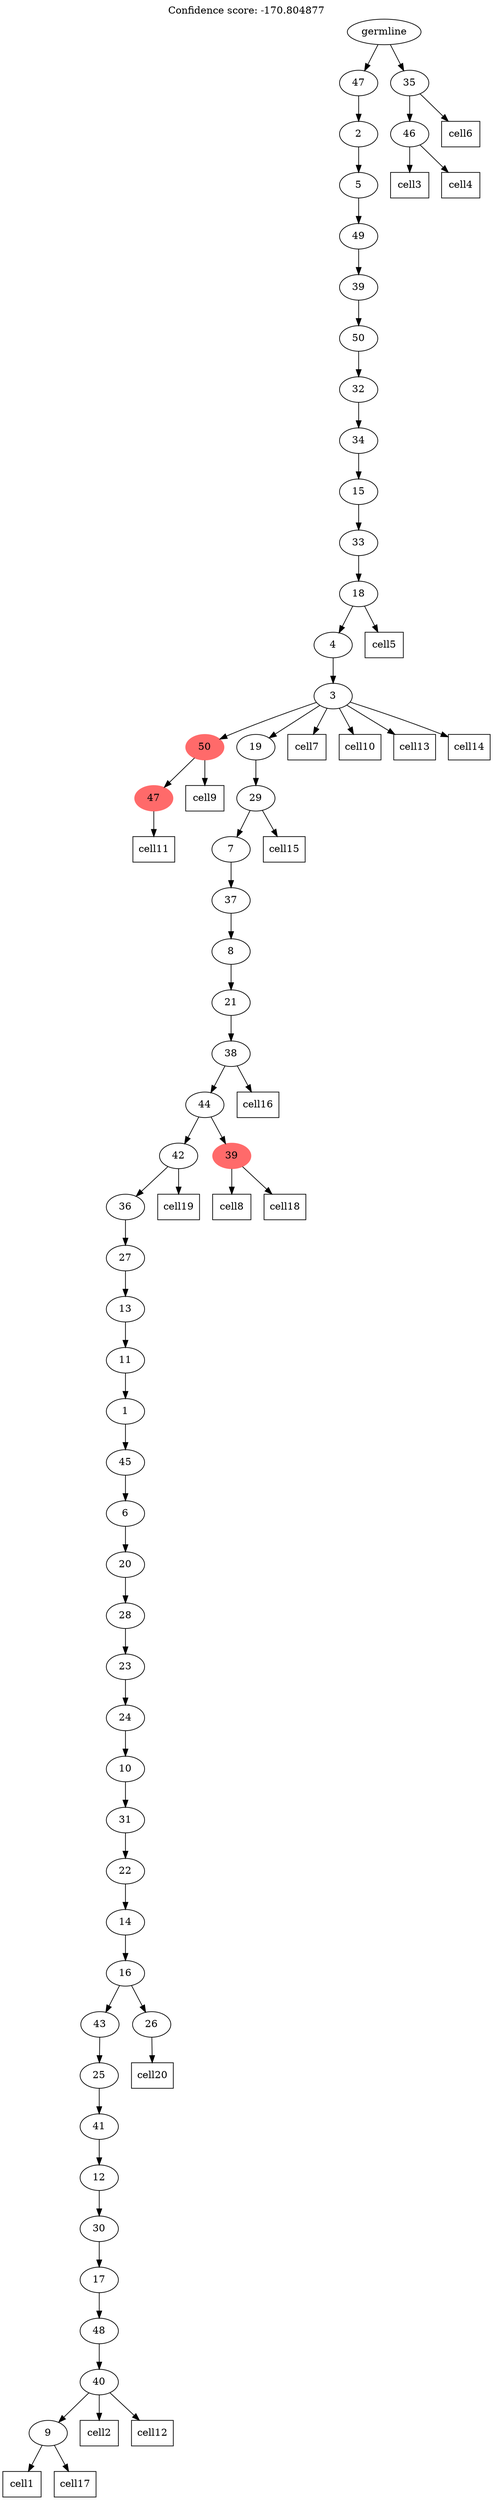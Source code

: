 digraph g {
	"52" -> "53";
	"53" [color=indianred1, style=filled, label="47"];
	"49" -> "50";
	"50" [label="9"];
	"48" -> "49";
	"49" [label="40"];
	"47" -> "48";
	"48" [label="48"];
	"46" -> "47";
	"47" [label="17"];
	"45" -> "46";
	"46" [label="30"];
	"44" -> "45";
	"45" [label="12"];
	"43" -> "44";
	"44" [label="41"];
	"42" -> "43";
	"43" [label="25"];
	"41" -> "42";
	"42" [label="43"];
	"41" -> "51";
	"51" [label="26"];
	"40" -> "41";
	"41" [label="16"];
	"39" -> "40";
	"40" [label="14"];
	"38" -> "39";
	"39" [label="22"];
	"37" -> "38";
	"38" [label="31"];
	"36" -> "37";
	"37" [label="10"];
	"35" -> "36";
	"36" [label="24"];
	"34" -> "35";
	"35" [label="23"];
	"33" -> "34";
	"34" [label="28"];
	"32" -> "33";
	"33" [label="20"];
	"31" -> "32";
	"32" [label="6"];
	"30" -> "31";
	"31" [label="45"];
	"29" -> "30";
	"30" [label="1"];
	"28" -> "29";
	"29" [label="11"];
	"27" -> "28";
	"28" [label="13"];
	"26" -> "27";
	"27" [label="27"];
	"25" -> "26";
	"26" [label="36"];
	"23" -> "24";
	"24" [color=indianred1, style=filled, label="39"];
	"23" -> "25";
	"25" [label="42"];
	"22" -> "23";
	"23" [label="44"];
	"21" -> "22";
	"22" [label="38"];
	"20" -> "21";
	"21" [label="21"];
	"19" -> "20";
	"20" [label="8"];
	"18" -> "19";
	"19" [label="37"];
	"17" -> "18";
	"18" [label="7"];
	"16" -> "17";
	"17" [label="29"];
	"15" -> "16";
	"16" [label="19"];
	"15" -> "52";
	"52" [color=indianred1, style=filled, label="50"];
	"14" -> "15";
	"15" [label="3"];
	"13" -> "14";
	"14" [label="4"];
	"12" -> "13";
	"13" [label="18"];
	"11" -> "12";
	"12" [label="33"];
	"10" -> "11";
	"11" [label="15"];
	"9" -> "10";
	"10" [label="34"];
	"8" -> "9";
	"9" [label="32"];
	"7" -> "8";
	"8" [label="50"];
	"6" -> "7";
	"7" [label="39"];
	"5" -> "6";
	"6" [label="49"];
	"4" -> "5";
	"5" [label="5"];
	"3" -> "4";
	"4" [label="2"];
	"1" -> "2";
	"2" [label="46"];
	"0" -> "1";
	"1" [label="35"];
	"0" -> "3";
	"3" [label="47"];
	"0" [label="germline"];
	"50" -> "cell1";
	"cell1" [shape=box];
	"49" -> "cell2";
	"cell2" [shape=box];
	"2" -> "cell3";
	"cell3" [shape=box];
	"2" -> "cell4";
	"cell4" [shape=box];
	"13" -> "cell5";
	"cell5" [shape=box];
	"1" -> "cell6";
	"cell6" [shape=box];
	"15" -> "cell7";
	"cell7" [shape=box];
	"24" -> "cell8";
	"cell8" [shape=box];
	"52" -> "cell9";
	"cell9" [shape=box];
	"15" -> "cell10";
	"cell10" [shape=box];
	"53" -> "cell11";
	"cell11" [shape=box];
	"49" -> "cell12";
	"cell12" [shape=box];
	"15" -> "cell13";
	"cell13" [shape=box];
	"15" -> "cell14";
	"cell14" [shape=box];
	"17" -> "cell15";
	"cell15" [shape=box];
	"22" -> "cell16";
	"cell16" [shape=box];
	"50" -> "cell17";
	"cell17" [shape=box];
	"24" -> "cell18";
	"cell18" [shape=box];
	"25" -> "cell19";
	"cell19" [shape=box];
	"51" -> "cell20";
	"cell20" [shape=box];
	labelloc="t";
	label="Confidence score: -170.804877";
}
